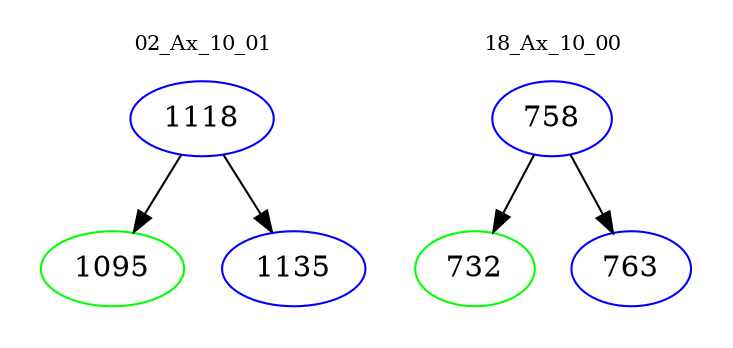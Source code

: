 digraph{
subgraph cluster_0 {
color = white
label = "02_Ax_10_01";
fontsize=10;
T0_1118 [label="1118", color="blue"]
T0_1118 -> T0_1095 [color="black"]
T0_1095 [label="1095", color="green"]
T0_1118 -> T0_1135 [color="black"]
T0_1135 [label="1135", color="blue"]
}
subgraph cluster_1 {
color = white
label = "18_Ax_10_00";
fontsize=10;
T1_758 [label="758", color="blue"]
T1_758 -> T1_732 [color="black"]
T1_732 [label="732", color="green"]
T1_758 -> T1_763 [color="black"]
T1_763 [label="763", color="blue"]
}
}
